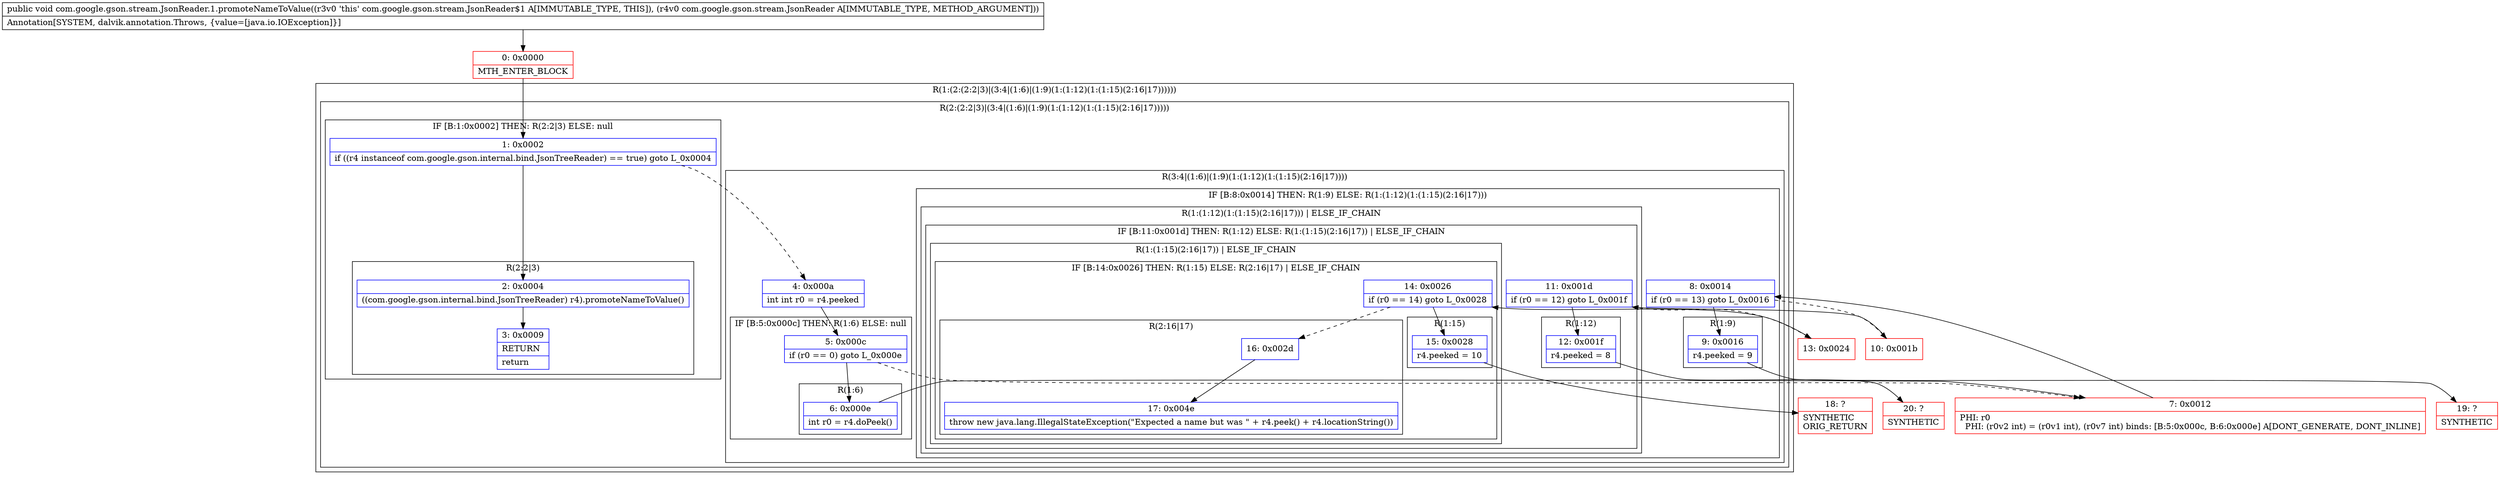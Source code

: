 digraph "CFG forcom.google.gson.stream.JsonReader.1.promoteNameToValue(Lcom\/google\/gson\/stream\/JsonReader;)V" {
subgraph cluster_Region_905145392 {
label = "R(1:(2:(2:2|3)|(3:4|(1:6)|(1:9)(1:(1:12)(1:(1:15)(2:16|17))))))";
node [shape=record,color=blue];
subgraph cluster_Region_588356199 {
label = "R(2:(2:2|3)|(3:4|(1:6)|(1:9)(1:(1:12)(1:(1:15)(2:16|17)))))";
node [shape=record,color=blue];
subgraph cluster_IfRegion_1269259041 {
label = "IF [B:1:0x0002] THEN: R(2:2|3) ELSE: null";
node [shape=record,color=blue];
Node_1 [shape=record,label="{1\:\ 0x0002|if ((r4 instanceof com.google.gson.internal.bind.JsonTreeReader) == true) goto L_0x0004\l}"];
subgraph cluster_Region_2008214474 {
label = "R(2:2|3)";
node [shape=record,color=blue];
Node_2 [shape=record,label="{2\:\ 0x0004|((com.google.gson.internal.bind.JsonTreeReader) r4).promoteNameToValue()\l}"];
Node_3 [shape=record,label="{3\:\ 0x0009|RETURN\l|return\l}"];
}
}
subgraph cluster_Region_1013136959 {
label = "R(3:4|(1:6)|(1:9)(1:(1:12)(1:(1:15)(2:16|17))))";
node [shape=record,color=blue];
Node_4 [shape=record,label="{4\:\ 0x000a|int int r0 = r4.peeked\l}"];
subgraph cluster_IfRegion_863216612 {
label = "IF [B:5:0x000c] THEN: R(1:6) ELSE: null";
node [shape=record,color=blue];
Node_5 [shape=record,label="{5\:\ 0x000c|if (r0 == 0) goto L_0x000e\l}"];
subgraph cluster_Region_215700355 {
label = "R(1:6)";
node [shape=record,color=blue];
Node_6 [shape=record,label="{6\:\ 0x000e|int r0 = r4.doPeek()\l}"];
}
}
subgraph cluster_IfRegion_1331452224 {
label = "IF [B:8:0x0014] THEN: R(1:9) ELSE: R(1:(1:12)(1:(1:15)(2:16|17)))";
node [shape=record,color=blue];
Node_8 [shape=record,label="{8\:\ 0x0014|if (r0 == 13) goto L_0x0016\l}"];
subgraph cluster_Region_1502514144 {
label = "R(1:9)";
node [shape=record,color=blue];
Node_9 [shape=record,label="{9\:\ 0x0016|r4.peeked = 9\l}"];
}
subgraph cluster_Region_1986256916 {
label = "R(1:(1:12)(1:(1:15)(2:16|17))) | ELSE_IF_CHAIN\l";
node [shape=record,color=blue];
subgraph cluster_IfRegion_1793791058 {
label = "IF [B:11:0x001d] THEN: R(1:12) ELSE: R(1:(1:15)(2:16|17)) | ELSE_IF_CHAIN\l";
node [shape=record,color=blue];
Node_11 [shape=record,label="{11\:\ 0x001d|if (r0 == 12) goto L_0x001f\l}"];
subgraph cluster_Region_124568490 {
label = "R(1:12)";
node [shape=record,color=blue];
Node_12 [shape=record,label="{12\:\ 0x001f|r4.peeked = 8\l}"];
}
subgraph cluster_Region_1742771254 {
label = "R(1:(1:15)(2:16|17)) | ELSE_IF_CHAIN\l";
node [shape=record,color=blue];
subgraph cluster_IfRegion_1023018439 {
label = "IF [B:14:0x0026] THEN: R(1:15) ELSE: R(2:16|17) | ELSE_IF_CHAIN\l";
node [shape=record,color=blue];
Node_14 [shape=record,label="{14\:\ 0x0026|if (r0 == 14) goto L_0x0028\l}"];
subgraph cluster_Region_1243398817 {
label = "R(1:15)";
node [shape=record,color=blue];
Node_15 [shape=record,label="{15\:\ 0x0028|r4.peeked = 10\l}"];
}
subgraph cluster_Region_588703926 {
label = "R(2:16|17)";
node [shape=record,color=blue];
Node_16 [shape=record,label="{16\:\ 0x002d}"];
Node_17 [shape=record,label="{17\:\ 0x004e|throw new java.lang.IllegalStateException(\"Expected a name but was \" + r4.peek() + r4.locationString())\l}"];
}
}
}
}
}
}
}
}
}
Node_0 [shape=record,color=red,label="{0\:\ 0x0000|MTH_ENTER_BLOCK\l}"];
Node_7 [shape=record,color=red,label="{7\:\ 0x0012|PHI: r0 \l  PHI: (r0v2 int) = (r0v1 int), (r0v7 int) binds: [B:5:0x000c, B:6:0x000e] A[DONT_GENERATE, DONT_INLINE]\l}"];
Node_10 [shape=record,color=red,label="{10\:\ 0x001b}"];
Node_13 [shape=record,color=red,label="{13\:\ 0x0024}"];
Node_18 [shape=record,color=red,label="{18\:\ ?|SYNTHETIC\lORIG_RETURN\l}"];
Node_19 [shape=record,color=red,label="{19\:\ ?|SYNTHETIC\l}"];
Node_20 [shape=record,color=red,label="{20\:\ ?|SYNTHETIC\l}"];
MethodNode[shape=record,label="{public void com.google.gson.stream.JsonReader.1.promoteNameToValue((r3v0 'this' com.google.gson.stream.JsonReader$1 A[IMMUTABLE_TYPE, THIS]), (r4v0 com.google.gson.stream.JsonReader A[IMMUTABLE_TYPE, METHOD_ARGUMENT]))  | Annotation[SYSTEM, dalvik.annotation.Throws, \{value=[java.io.IOException]\}]\l}"];
MethodNode -> Node_0;
Node_1 -> Node_2;
Node_1 -> Node_4[style=dashed];
Node_2 -> Node_3;
Node_4 -> Node_5;
Node_5 -> Node_6;
Node_5 -> Node_7[style=dashed];
Node_6 -> Node_7;
Node_8 -> Node_9;
Node_8 -> Node_10[style=dashed];
Node_9 -> Node_19;
Node_11 -> Node_12;
Node_11 -> Node_13[style=dashed];
Node_12 -> Node_20;
Node_14 -> Node_15;
Node_14 -> Node_16[style=dashed];
Node_15 -> Node_18;
Node_16 -> Node_17;
Node_0 -> Node_1;
Node_7 -> Node_8;
Node_10 -> Node_11;
Node_13 -> Node_14;
}

